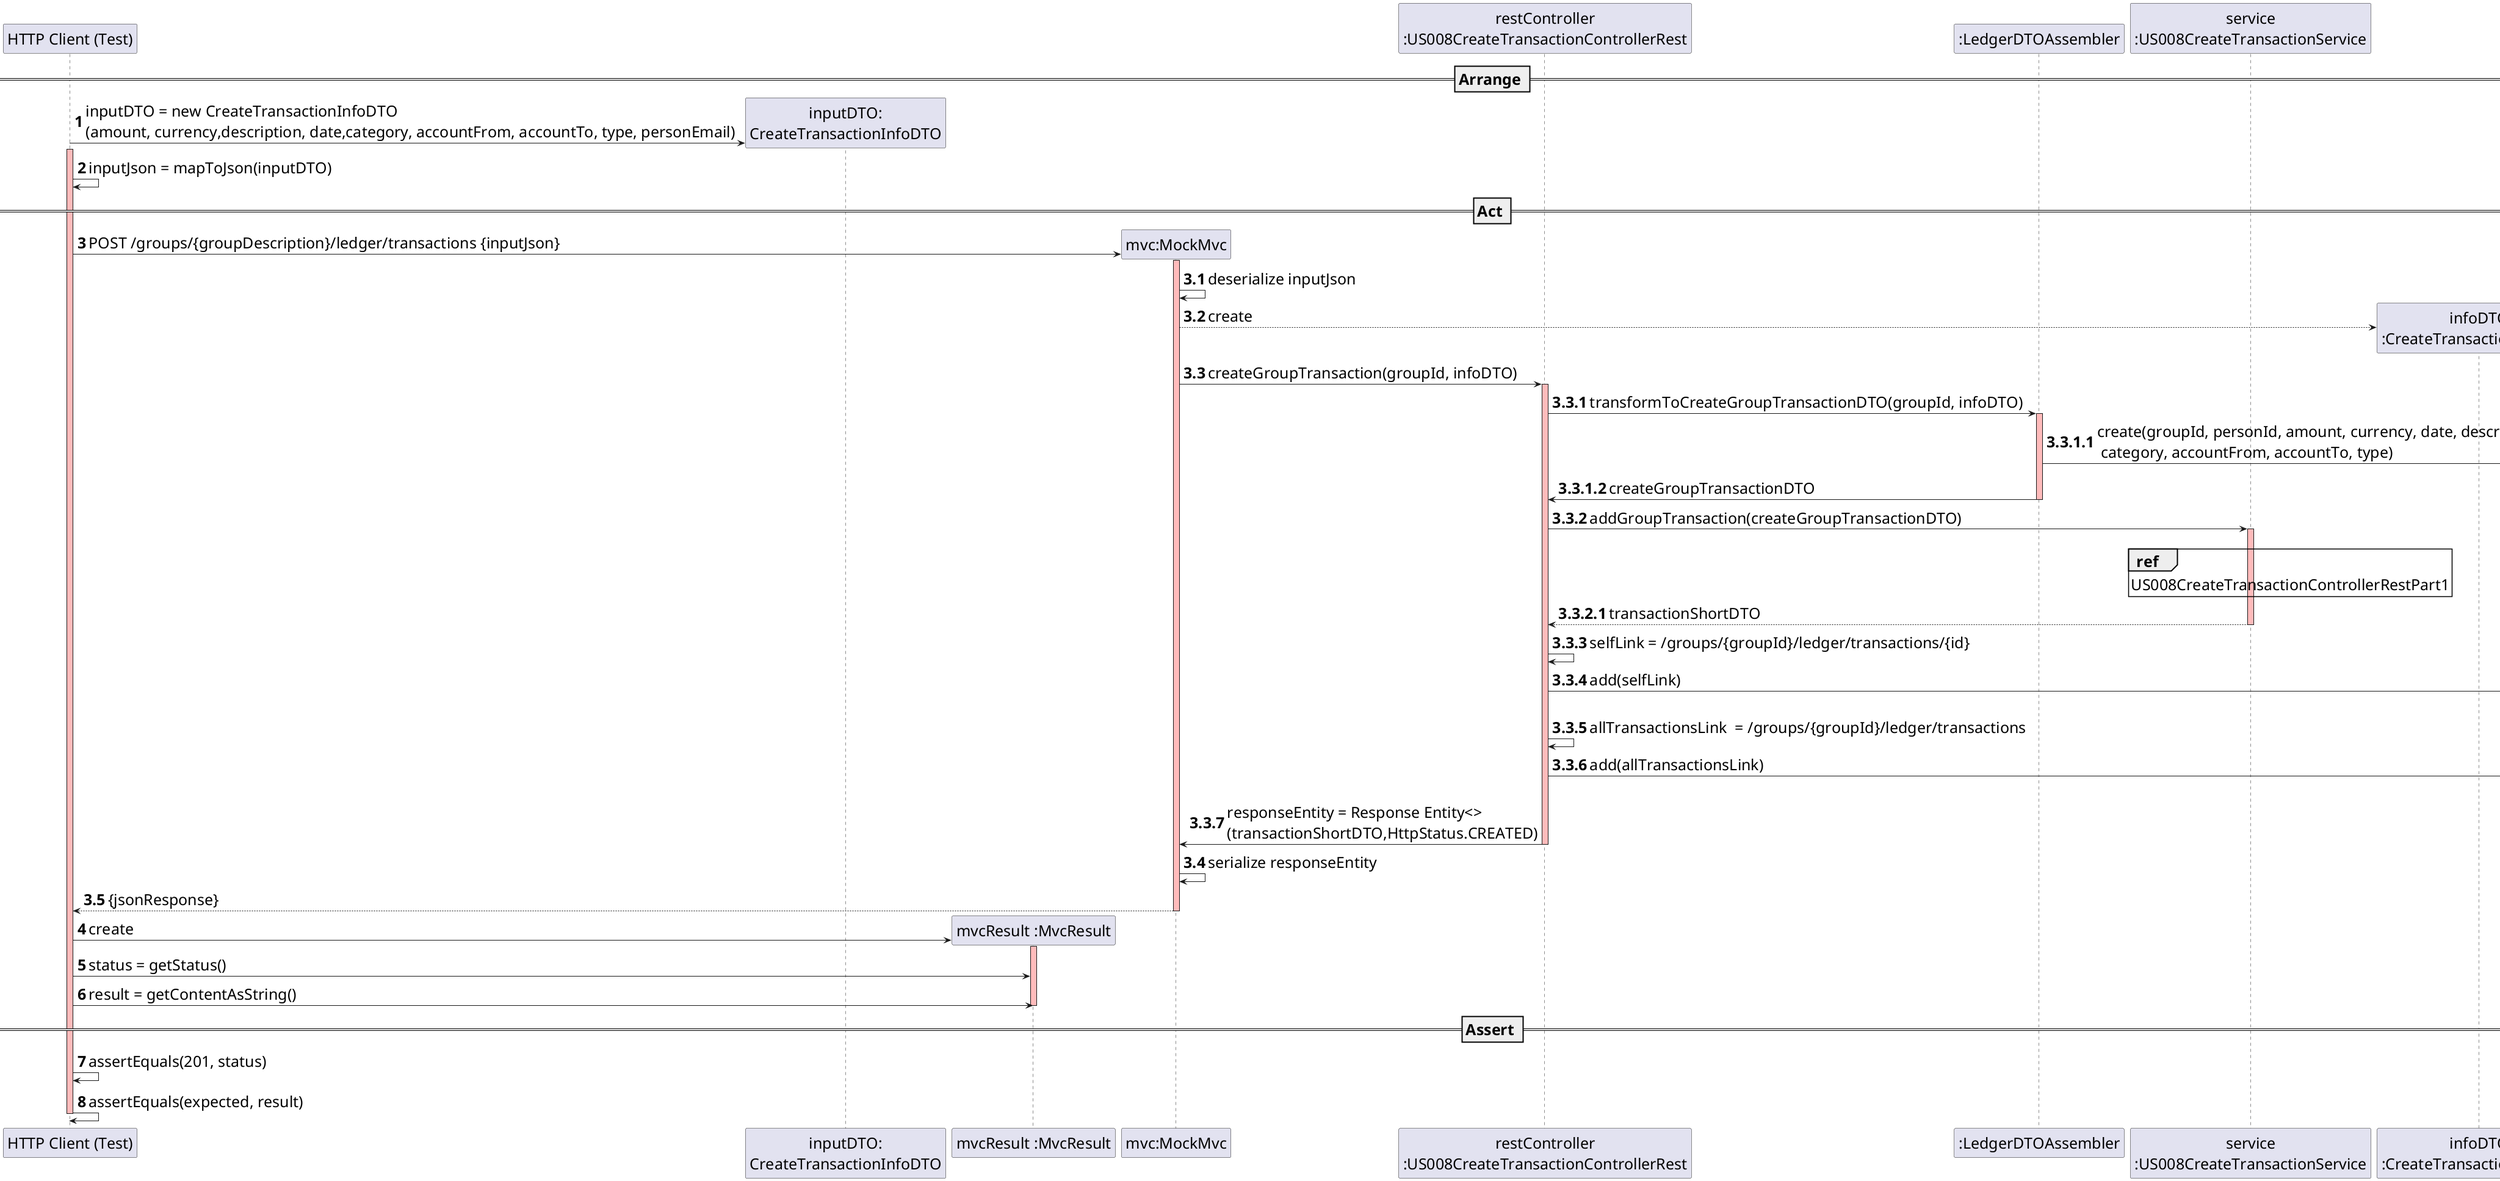 @startuml
skinparam DefaultFontSize 25

participant "HTTP Client (Test)"
participant "inputDTO:\nCreateTransactionInfoDTO"
participant "mvcResult :MvcResult"
participant "mvc:MockMvc"
participant "restController\n:US008CreateTransactionControllerRest"
participant ":LedgerDTOAssembler"
participant "service\n:US008CreateTransactionService"
participant "infoDTO\n:CreateTransactionInfoDTO"

== Arrange ==
autonumber

create "inputDTO:\nCreateTransactionInfoDTO"
"HTTP Client (Test)" -> "inputDTO:\nCreateTransactionInfoDTO": inputDTO = new CreateTransactionInfoDTO\n(amount, currency,description, date,category, accountFrom, accountTo, type, personEmail)
activate "HTTP Client (Test)" #FFBBBB
"HTTP Client (Test)" -> "HTTP Client (Test)": inputJson = mapToJson(inputDTO)

== Act ==

create "mvc:MockMvc"
"HTTP Client (Test)" -> "mvc:MockMvc" :POST /groups/{groupDescription}/ledger/transactions {inputJson}
activate "mvc:MockMvc"  #FFBBBB

autonumber 3.1
"mvc:MockMvc" -> "mvc:MockMvc" :  deserialize inputJson

create "infoDTO\n:CreateTransactionInfoDTO"
"mvc:MockMvc"-->"infoDTO\n:CreateTransactionInfoDTO": create

"mvc:MockMvc"-> "restController\n:US008CreateTransactionControllerRest": createGroupTransaction(groupId, infoDTO)
activate "restController\n:US008CreateTransactionControllerRest" #FFBBBB

autonumber 3.3.1
"restController\n:US008CreateTransactionControllerRest"-> ":LedgerDTOAssembler": transformToCreateGroupTransactionDTO(groupId, infoDTO)
activate ":LedgerDTOAssembler"  #FFBBBB

autonumber 3.3.1.1
create "createGroupTransactionDTO\n:CreateGroupTransactionDTO"
":LedgerDTOAssembler" -> "createGroupTransactionDTO\n:CreateGroupTransactionDTO": create(groupId, personId, amount, currency, date, description, \n category, accountFrom, accountTo, type)

":LedgerDTOAssembler" -> "restController\n:US008CreateTransactionControllerRest" : createGroupTransactionDTO

deactivate ":LedgerDTOAssembler"

autonumber 3.3.2
"restController\n:US008CreateTransactionControllerRest"->"service\n:US008CreateTransactionService": addGroupTransaction(createGroupTransactionDTO)
activate "service\n:US008CreateTransactionService" #FFBBBB

|||

ref over "service\n:US008CreateTransactionService" : US008CreateTransactionControllerRestPart1

autonumber 3.3.2.1
"service\n:US008CreateTransactionService" --> "restController\n:US008CreateTransactionControllerRest" : transactionShortDTO
deactivate "service\n:US008CreateTransactionService"

autonumber 3.3.3
"restController\n:US008CreateTransactionControllerRest"->"restController\n:US008CreateTransactionControllerRest": selfLink = /groups/{groupId}/ledger/transactions/{id}
"restController\n:US008CreateTransactionControllerRest"-> "transactionShortDTO\n:TransactionShortDTO": add(selfLink)
activate "transactionShortDTO\n:TransactionShortDTO" #FFBBBB
deactivate "transactionShortDTO\n:TransactionShortDTO" #FFBBBB

"restController\n:US008CreateTransactionControllerRest"->"restController\n:US008CreateTransactionControllerRest": allTransactionsLink  = /groups/{groupId}/ledger/transactions
"restController\n:US008CreateTransactionControllerRest"-> "transactionShortDTO\n:TransactionShortDTO": add(allTransactionsLink)
activate "transactionShortDTO\n:TransactionShortDTO" #FFBBBB
deactivate "transactionShortDTO\n:TransactionShortDTO" #FFBBBB

"restController\n:US008CreateTransactionControllerRest" -> "mvc:MockMvc": responseEntity = Response Entity<>\n(transactionShortDTO,HttpStatus.CREATED)
deactivate "restController\n:US008CreateTransactionControllerRest"

autonumber 3.4
"mvc:MockMvc" -> "mvc:MockMvc" : serialize responseEntity
"mvc:MockMvc" --> "HTTP Client (Test)" : {jsonResponse}
deactivate "mvc:MockMvc"

autonumber 4
create "mvcResult :MvcResult"
"HTTP Client (Test)" -> "mvcResult :MvcResult" : create
activate "mvcResult :MvcResult" #FFBBBB

"HTTP Client (Test)" -> "mvcResult :MvcResult" : status = getStatus()
"HTTP Client (Test)" -> "mvcResult :MvcResult" : result = getContentAsString()
deactivate "mvcResult :MvcResult" #FFBBBB

== Assert ==

"HTTP Client (Test)" -> "HTTP Client (Test)" : assertEquals(201, status)
"HTTP Client (Test)" -> "HTTP Client (Test)" : assertEquals(expected, result)
deactivate "HTTP Client (Test)" #FFBBBB

@enduml
